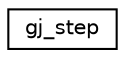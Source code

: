 digraph "Graphical Class Hierarchy"
{
 // INTERACTIVE_SVG=YES
  edge [fontname="Helvetica",fontsize="10",labelfontname="Helvetica",labelfontsize="10"];
  node [fontname="Helvetica",fontsize="10",shape=record];
  rankdir="LR";
  Node0 [label="gj_step",height=0.2,width=0.4,color="black", fillcolor="white", style="filled",URL="$structgj__step.html",tooltip="Gauss-Jackson Integration Step. "];
}
